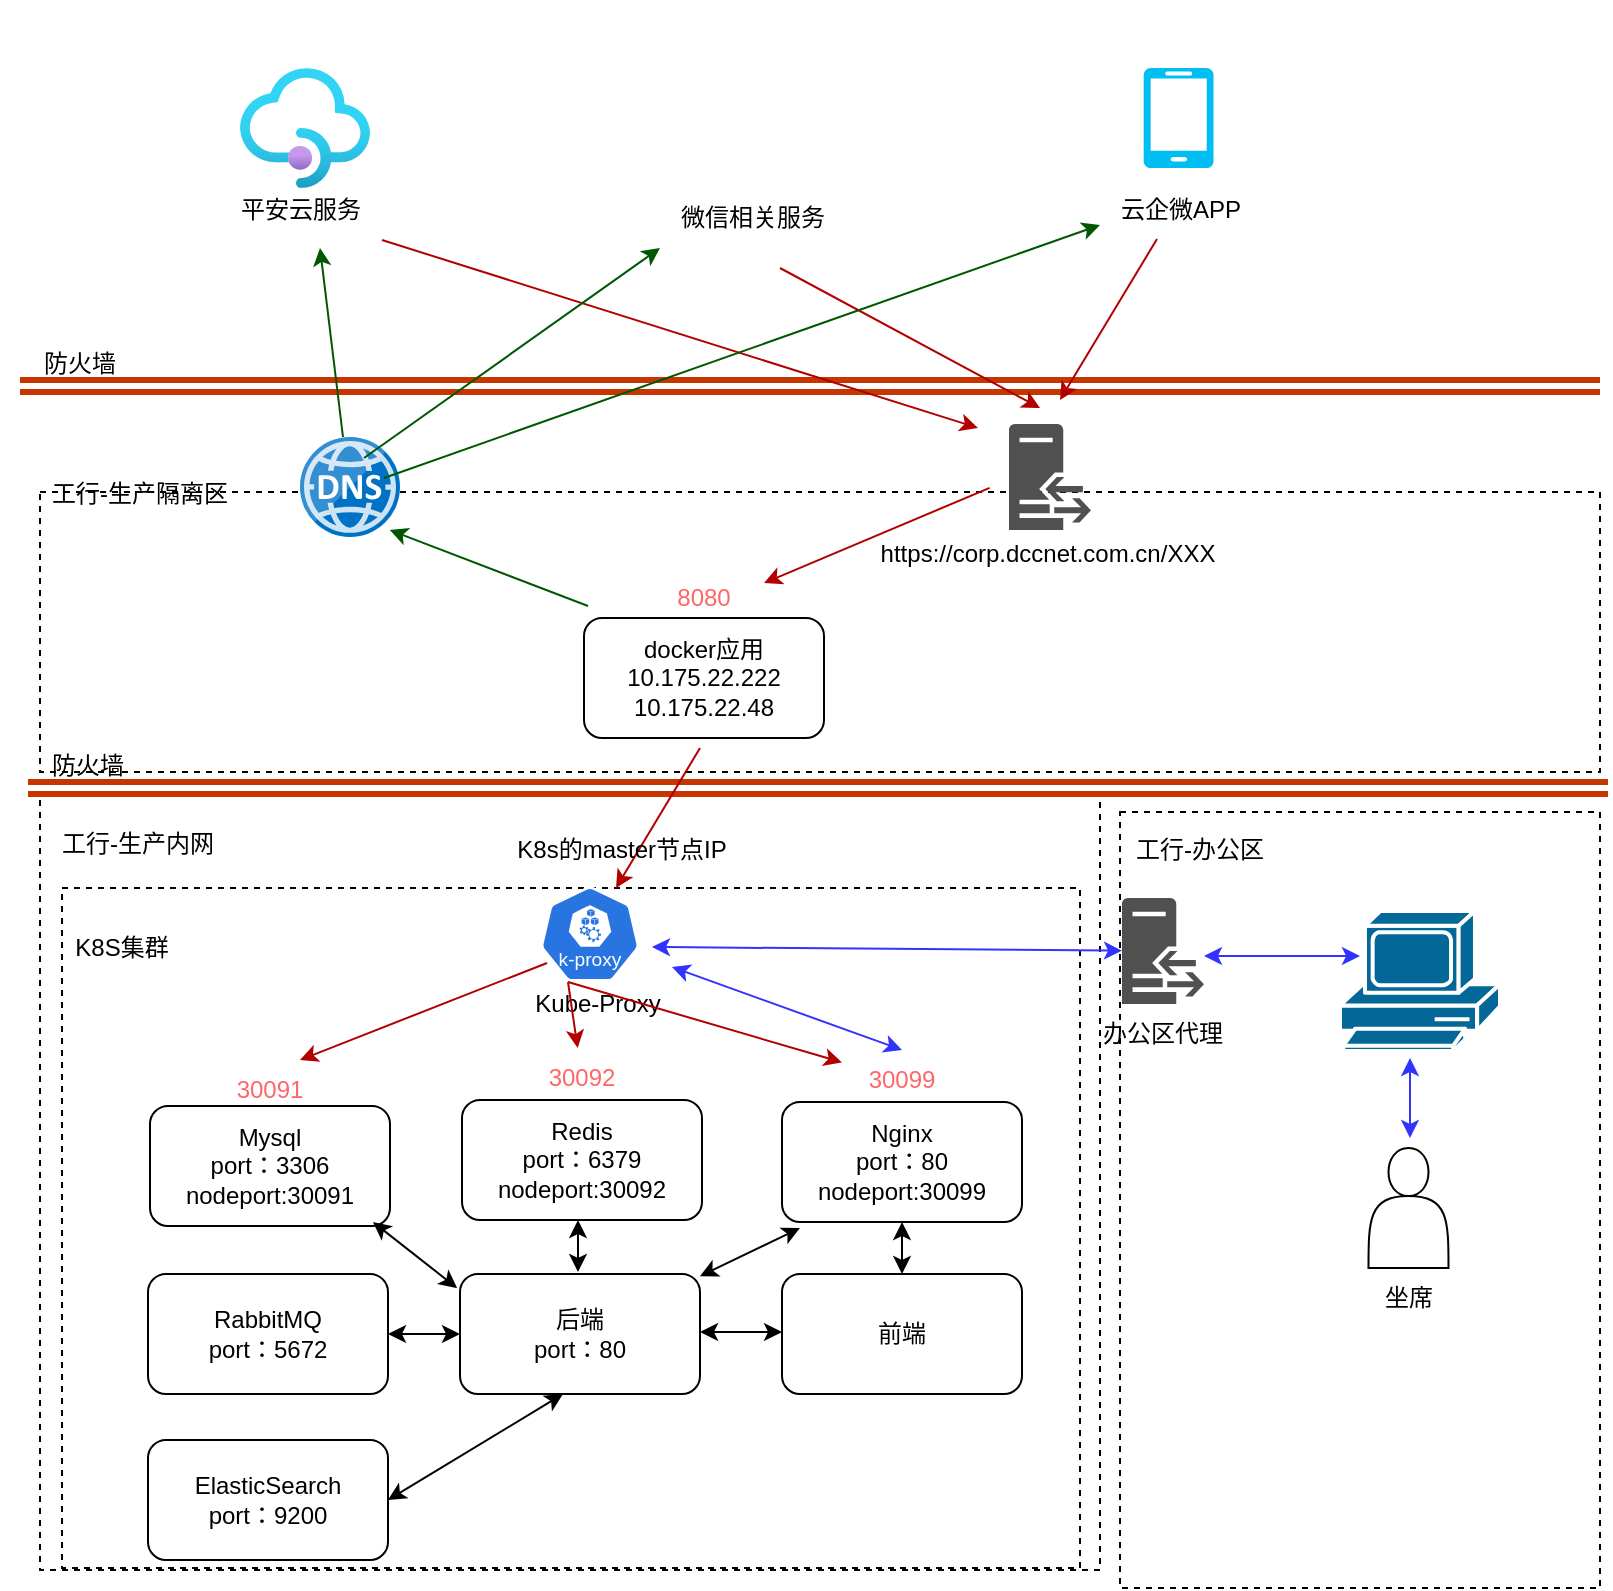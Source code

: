 <mxfile version="24.2.2" type="github">
  <diagram name="第 1 页" id="H5Td6hfvK_dSOBT4_KqR">
    <mxGraphModel dx="1026" dy="601" grid="1" gridSize="10" guides="1" tooltips="1" connect="1" arrows="1" fold="1" page="1" pageScale="1" pageWidth="827" pageHeight="1169" math="0" shadow="0">
      <root>
        <mxCell id="0" />
        <mxCell id="1" parent="0" />
        <mxCell id="0VPpqt3ser_8MPo7c0mN-9" value="" style="rounded=0;whiteSpace=wrap;html=1;fillColor=none;dashed=1;" vertex="1" parent="1">
          <mxGeometry x="41" y="810" width="509" height="340" as="geometry" />
        </mxCell>
        <mxCell id="0VPpqt3ser_8MPo7c0mN-4" value="" style="rounded=0;whiteSpace=wrap;html=1;fillColor=none;dashed=1;" vertex="1" parent="1">
          <mxGeometry x="30" y="612" width="780" height="140" as="geometry" />
        </mxCell>
        <mxCell id="0VPpqt3ser_8MPo7c0mN-2" value="" style="rounded=0;whiteSpace=wrap;html=1;fillColor=none;dashed=1;" vertex="1" parent="1">
          <mxGeometry x="30" y="763" width="530" height="388" as="geometry" />
        </mxCell>
        <mxCell id="0VPpqt3ser_8MPo7c0mN-3" value="工行-生产内网" style="text;html=1;align=center;verticalAlign=middle;whiteSpace=wrap;rounded=0;" vertex="1" parent="1">
          <mxGeometry x="29" y="773" width="100" height="30" as="geometry" />
        </mxCell>
        <mxCell id="0VPpqt3ser_8MPo7c0mN-5" value="工行-生产隔离区" style="text;html=1;align=center;verticalAlign=middle;whiteSpace=wrap;rounded=0;" vertex="1" parent="1">
          <mxGeometry x="30" y="598" width="100" height="30" as="geometry" />
        </mxCell>
        <mxCell id="0VPpqt3ser_8MPo7c0mN-6" value="" style="rounded=0;whiteSpace=wrap;html=1;fillColor=none;dashed=1;" vertex="1" parent="1">
          <mxGeometry x="570" y="772" width="240" height="388" as="geometry" />
        </mxCell>
        <mxCell id="0VPpqt3ser_8MPo7c0mN-7" value="工行-办公区" style="text;html=1;align=center;verticalAlign=middle;whiteSpace=wrap;rounded=0;" vertex="1" parent="1">
          <mxGeometry x="570" y="776" width="80" height="30" as="geometry" />
        </mxCell>
        <mxCell id="0VPpqt3ser_8MPo7c0mN-10" value="K8S集群" style="text;html=1;align=center;verticalAlign=middle;whiteSpace=wrap;rounded=0;" vertex="1" parent="1">
          <mxGeometry x="41" y="825" width="60" height="30" as="geometry" />
        </mxCell>
        <mxCell id="0VPpqt3ser_8MPo7c0mN-12" value="&lt;div&gt;&lt;span style=&quot;background-color: initial;&quot;&gt;RabbitMQ&lt;/span&gt;&lt;/div&gt;&lt;div&gt;&lt;span style=&quot;background-color: initial;&quot;&gt;port：5672&lt;/span&gt;&lt;/div&gt;" style="rounded=1;whiteSpace=wrap;html=1;" vertex="1" parent="1">
          <mxGeometry x="84" y="1003" width="120" height="60" as="geometry" />
        </mxCell>
        <mxCell id="0VPpqt3ser_8MPo7c0mN-13" value="&lt;div&gt;ElasticSearch&lt;/div&gt;&lt;div&gt;&lt;span style=&quot;background-color: initial;&quot;&gt;port：9200&lt;/span&gt;&lt;/div&gt;" style="rounded=1;whiteSpace=wrap;html=1;" vertex="1" parent="1">
          <mxGeometry x="84" y="1086" width="120" height="60" as="geometry" />
        </mxCell>
        <mxCell id="0VPpqt3ser_8MPo7c0mN-15" value="&lt;div&gt;后端&lt;/div&gt;&lt;div&gt;port：80&lt;/div&gt;" style="rounded=1;whiteSpace=wrap;html=1;" vertex="1" parent="1">
          <mxGeometry x="240" y="1003" width="120" height="60" as="geometry" />
        </mxCell>
        <mxCell id="0VPpqt3ser_8MPo7c0mN-24" value="" style="shape=mxgraph.cisco.computers_and_peripherals.pc;html=1;pointerEvents=1;dashed=0;fillColor=#036897;strokeColor=#ffffff;strokeWidth=2;verticalLabelPosition=bottom;verticalAlign=top;align=center;outlineConnect=0;" vertex="1" parent="1">
          <mxGeometry x="680" y="821.5" width="80" height="70" as="geometry" />
        </mxCell>
        <mxCell id="0VPpqt3ser_8MPo7c0mN-65" value="" style="group" vertex="1" connectable="0" parent="1">
          <mxGeometry x="120" y="401" width="81" height="85" as="geometry" />
        </mxCell>
        <mxCell id="0VPpqt3ser_8MPo7c0mN-52" value="" style="image;aspect=fixed;html=1;points=[];align=center;fontSize=12;image=img/lib/azure2/app_services/API_Management_Services.svg;" vertex="1" parent="0VPpqt3ser_8MPo7c0mN-65">
          <mxGeometry x="10" y="-1" width="65" height="60" as="geometry" />
        </mxCell>
        <mxCell id="0VPpqt3ser_8MPo7c0mN-57" value="平安云服务" style="text;html=1;align=center;verticalAlign=middle;whiteSpace=wrap;rounded=0;" vertex="1" parent="0VPpqt3ser_8MPo7c0mN-65">
          <mxGeometry y="55" width="81" height="30" as="geometry" />
        </mxCell>
        <mxCell id="0VPpqt3ser_8MPo7c0mN-66" value="" style="group" vertex="1" connectable="0" parent="1">
          <mxGeometry x="331" y="366" width="109" height="124" as="geometry" />
        </mxCell>
        <mxCell id="0VPpqt3ser_8MPo7c0mN-58" value="" style="shape=image;html=1;verticalAlign=top;verticalLabelPosition=bottom;labelBackgroundColor=#ffffff;imageAspect=0;aspect=fixed;image=https://cdn4.iconfinder.com/data/icons/social-media-2346/512/we_chat-01-128.png" vertex="1" parent="0VPpqt3ser_8MPo7c0mN-66">
          <mxGeometry width="109" height="109" as="geometry" />
        </mxCell>
        <mxCell id="0VPpqt3ser_8MPo7c0mN-60" value="微信相关服务" style="text;html=1;align=center;verticalAlign=middle;whiteSpace=wrap;rounded=0;" vertex="1" parent="0VPpqt3ser_8MPo7c0mN-66">
          <mxGeometry x="15" y="94" width="81" height="30" as="geometry" />
        </mxCell>
        <mxCell id="0VPpqt3ser_8MPo7c0mN-67" value="" style="group" vertex="1" connectable="0" parent="1">
          <mxGeometry x="560" y="401" width="81" height="85" as="geometry" />
        </mxCell>
        <mxCell id="0VPpqt3ser_8MPo7c0mN-55" value="" style="verticalLabelPosition=bottom;html=1;verticalAlign=top;align=center;strokeColor=none;fillColor=#00BEF2;shape=mxgraph.azure.mobile;pointerEvents=1;" vertex="1" parent="0VPpqt3ser_8MPo7c0mN-67">
          <mxGeometry x="21.75" y="-1" width="35" height="50" as="geometry" />
        </mxCell>
        <mxCell id="0VPpqt3ser_8MPo7c0mN-61" value="云企微APP" style="text;html=1;align=center;verticalAlign=middle;whiteSpace=wrap;rounded=0;" vertex="1" parent="0VPpqt3ser_8MPo7c0mN-67">
          <mxGeometry y="55" width="81" height="30" as="geometry" />
        </mxCell>
        <mxCell id="0VPpqt3ser_8MPo7c0mN-70" value="" style="group" vertex="1" connectable="0" parent="1">
          <mxGeometry x="302" y="650" width="120" height="85" as="geometry" />
        </mxCell>
        <mxCell id="0VPpqt3ser_8MPo7c0mN-1" value="&lt;div&gt;docker应用&lt;/div&gt;10.175.22.222&lt;div&gt;10.175.22.48&lt;br&gt;&lt;/div&gt;" style="rounded=1;whiteSpace=wrap;html=1;" vertex="1" parent="0VPpqt3ser_8MPo7c0mN-70">
          <mxGeometry y="25" width="120" height="60" as="geometry" />
        </mxCell>
        <mxCell id="0VPpqt3ser_8MPo7c0mN-50" value="8080" style="text;html=1;align=center;verticalAlign=middle;whiteSpace=wrap;rounded=0;fontColor=#FF6666;" vertex="1" parent="0VPpqt3ser_8MPo7c0mN-70">
          <mxGeometry x="30" width="60" height="30" as="geometry" />
        </mxCell>
        <mxCell id="0VPpqt3ser_8MPo7c0mN-71" value="" style="group" vertex="1" connectable="0" parent="1">
          <mxGeometry x="680" y="940" width="70" height="90" as="geometry" />
        </mxCell>
        <mxCell id="0VPpqt3ser_8MPo7c0mN-23" value="" style="shape=actor;whiteSpace=wrap;html=1;" vertex="1" parent="0VPpqt3ser_8MPo7c0mN-71">
          <mxGeometry x="14.25" width="40" height="60" as="geometry" />
        </mxCell>
        <mxCell id="0VPpqt3ser_8MPo7c0mN-37" value="坐席" style="text;html=1;align=center;verticalAlign=middle;whiteSpace=wrap;rounded=0;" vertex="1" parent="0VPpqt3ser_8MPo7c0mN-71">
          <mxGeometry y="60" width="68.5" height="30" as="geometry" />
        </mxCell>
        <mxCell id="0VPpqt3ser_8MPo7c0mN-72" value="" style="group" vertex="1" connectable="0" parent="1">
          <mxGeometry x="85" y="896" width="120" height="83" as="geometry" />
        </mxCell>
        <mxCell id="0VPpqt3ser_8MPo7c0mN-11" value="&lt;div&gt;Mysql&lt;/div&gt;&lt;div&gt;port：3306&lt;/div&gt;&lt;div&gt;nodeport:30091&lt;/div&gt;" style="rounded=1;whiteSpace=wrap;html=1;" vertex="1" parent="0VPpqt3ser_8MPo7c0mN-72">
          <mxGeometry y="23" width="120" height="60" as="geometry" />
        </mxCell>
        <mxCell id="0VPpqt3ser_8MPo7c0mN-35" value="30091" style="text;html=1;align=center;verticalAlign=middle;whiteSpace=wrap;rounded=0;fontColor=#FF6666;" vertex="1" parent="0VPpqt3ser_8MPo7c0mN-72">
          <mxGeometry x="30" width="60" height="30" as="geometry" />
        </mxCell>
        <mxCell id="0VPpqt3ser_8MPo7c0mN-73" value="" style="group" vertex="1" connectable="0" parent="1">
          <mxGeometry x="241" y="890" width="120" height="86" as="geometry" />
        </mxCell>
        <mxCell id="0VPpqt3ser_8MPo7c0mN-8" value="&lt;div&gt;&lt;span style=&quot;background-color: initial;&quot;&gt;Redis&lt;/span&gt;&lt;/div&gt;&lt;div&gt;&lt;span style=&quot;background-color: initial;&quot;&gt;port：6379&lt;/span&gt;&lt;/div&gt;&lt;div&gt;nodeport:30092&lt;/div&gt;" style="rounded=1;whiteSpace=wrap;html=1;" vertex="1" parent="0VPpqt3ser_8MPo7c0mN-73">
          <mxGeometry y="26" width="120" height="60" as="geometry" />
        </mxCell>
        <mxCell id="0VPpqt3ser_8MPo7c0mN-36" value="30092" style="text;html=1;align=center;verticalAlign=middle;whiteSpace=wrap;rounded=0;fontColor=#FF6666;" vertex="1" parent="0VPpqt3ser_8MPo7c0mN-73">
          <mxGeometry x="30" width="60" height="30" as="geometry" />
        </mxCell>
        <mxCell id="0VPpqt3ser_8MPo7c0mN-75" value="" style="group" vertex="1" connectable="0" parent="1">
          <mxGeometry x="10" y="533" width="800" height="87.0" as="geometry" />
        </mxCell>
        <mxCell id="0VPpqt3ser_8MPo7c0mN-39" value="" style="shape=link;html=1;rounded=0;labelBackgroundColor=#FFB366;fontColor=#FFB366;labelBorderColor=#FFB366;strokeColor=#C73500;fillColor=#fa6800;strokeWidth=3;" edge="1" parent="0VPpqt3ser_8MPo7c0mN-75">
          <mxGeometry width="100" relative="1" as="geometry">
            <mxPoint x="10" y="26" as="sourcePoint" />
            <mxPoint x="800" y="26" as="targetPoint" />
          </mxGeometry>
        </mxCell>
        <mxCell id="0VPpqt3ser_8MPo7c0mN-42" value="防火墙" style="text;html=1;align=center;verticalAlign=middle;whiteSpace=wrap;rounded=0;" vertex="1" parent="0VPpqt3ser_8MPo7c0mN-75">
          <mxGeometry width="80" height="30" as="geometry" />
        </mxCell>
        <mxCell id="0VPpqt3ser_8MPo7c0mN-79" value="" style="group" vertex="1" connectable="0" parent="1">
          <mxGeometry x="557.25" y="815" width="68.5" height="83" as="geometry" />
        </mxCell>
        <mxCell id="0VPpqt3ser_8MPo7c0mN-30" value="办公区代理" style="text;html=1;align=center;verticalAlign=middle;whiteSpace=wrap;rounded=0;" vertex="1" parent="0VPpqt3ser_8MPo7c0mN-79">
          <mxGeometry y="53" width="68.5" height="30" as="geometry" />
        </mxCell>
        <mxCell id="0VPpqt3ser_8MPo7c0mN-32" value="" style="sketch=0;pointerEvents=1;shadow=0;dashed=0;html=1;strokeColor=none;fillColor=#505050;labelPosition=center;verticalLabelPosition=bottom;verticalAlign=top;outlineConnect=0;align=center;shape=mxgraph.office.servers.reverse_proxy;" vertex="1" parent="0VPpqt3ser_8MPo7c0mN-79">
          <mxGeometry x="13.75" width="41" height="53" as="geometry" />
        </mxCell>
        <mxCell id="0VPpqt3ser_8MPo7c0mN-80" value="" style="group" vertex="1" connectable="0" parent="1">
          <mxGeometry x="14" y="734" width="800" height="30" as="geometry" />
        </mxCell>
        <mxCell id="0VPpqt3ser_8MPo7c0mN-81" value="" style="shape=link;html=1;rounded=0;labelBackgroundColor=#FFB366;fontColor=#FFB366;labelBorderColor=#FFB366;strokeColor=#C73500;fillColor=#fa6800;strokeWidth=3;" edge="1" parent="0VPpqt3ser_8MPo7c0mN-80">
          <mxGeometry width="100" relative="1" as="geometry">
            <mxPoint x="10" y="26" as="sourcePoint" />
            <mxPoint x="800" y="26" as="targetPoint" />
          </mxGeometry>
        </mxCell>
        <mxCell id="0VPpqt3ser_8MPo7c0mN-82" value="防火墙" style="text;html=1;align=center;verticalAlign=middle;whiteSpace=wrap;rounded=0;" vertex="1" parent="0VPpqt3ser_8MPo7c0mN-80">
          <mxGeometry width="80" height="30" as="geometry" />
        </mxCell>
        <mxCell id="0VPpqt3ser_8MPo7c0mN-122" value="" style="edgeStyle=orthogonalEdgeStyle;rounded=0;orthogonalLoop=1;jettySize=auto;html=1;startArrow=classic;startFill=1;" edge="1" parent="1">
          <mxGeometry relative="1" as="geometry">
            <mxPoint x="401" y="1032" as="sourcePoint" />
            <mxPoint x="360" y="1032" as="targetPoint" />
          </mxGeometry>
        </mxCell>
        <mxCell id="0VPpqt3ser_8MPo7c0mN-16" value="前端" style="rounded=1;whiteSpace=wrap;html=1;" vertex="1" parent="1">
          <mxGeometry x="401" y="1003" width="120" height="60" as="geometry" />
        </mxCell>
        <mxCell id="0VPpqt3ser_8MPo7c0mN-89" value="" style="group" vertex="1" connectable="0" parent="1">
          <mxGeometry x="401" y="891" width="120" height="86" as="geometry" />
        </mxCell>
        <mxCell id="0VPpqt3ser_8MPo7c0mN-34" value="30099" style="text;html=1;align=center;verticalAlign=middle;whiteSpace=wrap;rounded=0;fontColor=#FF6666;" vertex="1" parent="0VPpqt3ser_8MPo7c0mN-89">
          <mxGeometry x="30" width="60" height="30" as="geometry" />
        </mxCell>
        <mxCell id="0VPpqt3ser_8MPo7c0mN-14" value="&lt;div&gt;Nginx&lt;/div&gt;&lt;div&gt;port：80&lt;/div&gt;&lt;div&gt;nodeport:30099&lt;/div&gt;" style="rounded=1;whiteSpace=wrap;html=1;" vertex="1" parent="0VPpqt3ser_8MPo7c0mN-89">
          <mxGeometry y="26" width="120" height="60" as="geometry" />
        </mxCell>
        <mxCell id="0VPpqt3ser_8MPo7c0mN-91" value="" style="group" vertex="1" connectable="0" parent="1">
          <mxGeometry x="259" y="809" width="100" height="74" as="geometry" />
        </mxCell>
        <mxCell id="0VPpqt3ser_8MPo7c0mN-87" value="Kube-Proxy" style="text;html=1;align=center;verticalAlign=middle;whiteSpace=wrap;rounded=0;" vertex="1" parent="0VPpqt3ser_8MPo7c0mN-91">
          <mxGeometry y="44" width="100" height="30" as="geometry" />
        </mxCell>
        <mxCell id="0VPpqt3ser_8MPo7c0mN-90" value="" style="aspect=fixed;sketch=0;html=1;dashed=0;whitespace=wrap;fillColor=#2875E2;strokeColor=#ffffff;points=[[0.005,0.63,0],[0.1,0.2,0],[0.9,0.2,0],[0.5,0,0],[0.995,0.63,0],[0.72,0.99,0],[0.5,1,0],[0.28,0.99,0]];shape=mxgraph.kubernetes.icon2;kubernetesLabel=1;prIcon=k_proxy" vertex="1" parent="0VPpqt3ser_8MPo7c0mN-91">
          <mxGeometry x="21" width="50" height="48" as="geometry" />
        </mxCell>
        <mxCell id="0VPpqt3ser_8MPo7c0mN-95" value="" style="image;sketch=0;aspect=fixed;html=1;points=[];align=center;fontSize=12;image=img/lib/mscae/DNS.svg;" vertex="1" parent="1">
          <mxGeometry x="160" y="584.5" width="50" height="50" as="geometry" />
        </mxCell>
        <mxCell id="0VPpqt3ser_8MPo7c0mN-98" value="" style="endArrow=classic;startArrow=classic;html=1;rounded=0;strokeColor=#3333FF;" edge="1" parent="1">
          <mxGeometry width="50" height="50" relative="1" as="geometry">
            <mxPoint x="715" y="935" as="sourcePoint" />
            <mxPoint x="715" y="895" as="targetPoint" />
            <Array as="points">
              <mxPoint x="715" y="915" />
            </Array>
          </mxGeometry>
        </mxCell>
        <mxCell id="0VPpqt3ser_8MPo7c0mN-99" value="" style="endArrow=classic;startArrow=classic;html=1;rounded=0;strokeColor=#3333FF;endSize=6;startSize=6;jumpSize=6;" edge="1" parent="1">
          <mxGeometry width="50" height="50" relative="1" as="geometry">
            <mxPoint x="612" y="844" as="sourcePoint" />
            <mxPoint x="690" y="844" as="targetPoint" />
            <Array as="points">
              <mxPoint x="612" y="844" />
            </Array>
          </mxGeometry>
        </mxCell>
        <mxCell id="0VPpqt3ser_8MPo7c0mN-101" value="" style="endArrow=classic;startArrow=classic;html=1;rounded=0;strokeColor=#3333FF;endSize=6;startSize=6;jumpSize=6;spacing=2;" edge="1" parent="1" target="0VPpqt3ser_8MPo7c0mN-32">
          <mxGeometry width="50" height="50" relative="1" as="geometry">
            <mxPoint x="336" y="839.5" as="sourcePoint" />
            <mxPoint x="414" y="839.5" as="targetPoint" />
            <Array as="points">
              <mxPoint x="336" y="839.5" />
            </Array>
          </mxGeometry>
        </mxCell>
        <mxCell id="0VPpqt3ser_8MPo7c0mN-103" value="" style="endArrow=classic;startArrow=classic;html=1;rounded=0;strokeColor=#3333FF;endSize=6;startSize=6;jumpSize=6;spacing=2;entryX=0.5;entryY=0;entryDx=0;entryDy=0;" edge="1" parent="1" target="0VPpqt3ser_8MPo7c0mN-34">
          <mxGeometry width="50" height="50" relative="1" as="geometry">
            <mxPoint x="346" y="849.5" as="sourcePoint" />
            <mxPoint x="581" y="851" as="targetPoint" />
            <Array as="points">
              <mxPoint x="346" y="849.5" />
            </Array>
          </mxGeometry>
        </mxCell>
        <mxCell id="0VPpqt3ser_8MPo7c0mN-105" value="" style="endArrow=none;startArrow=classic;html=1;rounded=0;entryX=0.352;entryY=0.983;entryDx=0;entryDy=0;entryPerimeter=0;fillColor=#e51400;strokeColor=#B20000;endFill=0;" edge="1" parent="1" target="0VPpqt3ser_8MPo7c0mN-61">
          <mxGeometry width="50" height="50" relative="1" as="geometry">
            <mxPoint x="540" y="566" as="sourcePoint" />
            <mxPoint x="490" y="616" as="targetPoint" />
          </mxGeometry>
        </mxCell>
        <mxCell id="0VPpqt3ser_8MPo7c0mN-106" value="" style="group" vertex="1" connectable="0" parent="1">
          <mxGeometry x="454" y="578" width="160" height="80" as="geometry" />
        </mxCell>
        <mxCell id="0VPpqt3ser_8MPo7c0mN-45" value="" style="sketch=0;pointerEvents=1;shadow=0;dashed=0;html=1;strokeColor=none;fillColor=#505050;labelPosition=center;verticalLabelPosition=bottom;verticalAlign=top;outlineConnect=0;align=center;shape=mxgraph.office.servers.reverse_proxy;" vertex="1" parent="0VPpqt3ser_8MPo7c0mN-106">
          <mxGeometry x="60.5" width="41" height="53" as="geometry" />
        </mxCell>
        <mxCell id="0VPpqt3ser_8MPo7c0mN-47" value="https://corp.dccnet.com.cn/XXX" style="text;html=1;align=center;verticalAlign=middle;whiteSpace=wrap;rounded=0;" vertex="1" parent="0VPpqt3ser_8MPo7c0mN-106">
          <mxGeometry y="50" width="160" height="30" as="geometry" />
        </mxCell>
        <mxCell id="0VPpqt3ser_8MPo7c0mN-107" value="" style="endArrow=classic;startArrow=none;html=1;rounded=0;fillColor=#e51400;strokeColor=#B20000;exitX=0.619;exitY=-0.029;exitDx=0;exitDy=0;exitPerimeter=0;entryX=1;entryY=0.25;entryDx=0;entryDy=0;startFill=0;" edge="1" parent="1" target="0VPpqt3ser_8MPo7c0mN-50">
          <mxGeometry width="50" height="50" relative="1" as="geometry">
            <mxPoint x="504.82" y="609.94" as="sourcePoint" />
            <mxPoint x="384" y="655.65" as="targetPoint" />
          </mxGeometry>
        </mxCell>
        <mxCell id="0VPpqt3ser_8MPo7c0mN-110" value="" style="endArrow=none;startArrow=classic;html=1;rounded=0;fillColor=#e51400;strokeColor=#B20000;endFill=0;" edge="1" parent="1">
          <mxGeometry width="50" height="50" relative="1" as="geometry">
            <mxPoint x="530" y="570" as="sourcePoint" />
            <mxPoint x="400" y="500" as="targetPoint" />
          </mxGeometry>
        </mxCell>
        <mxCell id="0VPpqt3ser_8MPo7c0mN-111" value="" style="endArrow=none;startArrow=classic;html=1;rounded=0;fillColor=#e51400;strokeColor=#B20000;entryX=1;entryY=1;entryDx=0;entryDy=0;endFill=0;" edge="1" parent="1" target="0VPpqt3ser_8MPo7c0mN-57">
          <mxGeometry width="50" height="50" relative="1" as="geometry">
            <mxPoint x="499" y="580" as="sourcePoint" />
            <mxPoint x="369" y="510" as="targetPoint" />
          </mxGeometry>
        </mxCell>
        <mxCell id="0VPpqt3ser_8MPo7c0mN-112" value="" style="endArrow=none;startArrow=classic;html=1;rounded=0;fillColor=#e51400;strokeColor=#B20000;endFill=0;" edge="1" parent="1">
          <mxGeometry width="50" height="50" relative="1" as="geometry">
            <mxPoint x="318" y="810" as="sourcePoint" />
            <mxPoint x="360" y="740" as="targetPoint" />
          </mxGeometry>
        </mxCell>
        <mxCell id="0VPpqt3ser_8MPo7c0mN-114" value="" style="endArrow=none;startArrow=classic;html=1;rounded=0;fillColor=#e51400;strokeColor=#B20000;endFill=0;exitX=0.75;exitY=0;exitDx=0;exitDy=0;entryX=0.07;entryY=0.802;entryDx=0;entryDy=0;entryPerimeter=0;" edge="1" parent="1" source="0VPpqt3ser_8MPo7c0mN-35" target="0VPpqt3ser_8MPo7c0mN-90">
          <mxGeometry width="50" height="50" relative="1" as="geometry">
            <mxPoint x="274" y="820" as="sourcePoint" />
            <mxPoint x="316" y="750" as="targetPoint" />
          </mxGeometry>
        </mxCell>
        <mxCell id="0VPpqt3ser_8MPo7c0mN-115" value="" style="endArrow=none;startArrow=classic;html=1;rounded=0;fillColor=#e51400;strokeColor=#B20000;endFill=0;entryX=0.07;entryY=0.802;entryDx=0;entryDy=0;entryPerimeter=0;" edge="1" parent="1" source="0VPpqt3ser_8MPo7c0mN-36">
          <mxGeometry width="50" height="50" relative="1" as="geometry">
            <mxPoint x="170" y="906" as="sourcePoint" />
            <mxPoint x="294" y="857" as="targetPoint" />
          </mxGeometry>
        </mxCell>
        <mxCell id="0VPpqt3ser_8MPo7c0mN-116" value="" style="endArrow=none;startArrow=classic;html=1;rounded=0;fillColor=#e51400;strokeColor=#B20000;endFill=0;entryX=0.07;entryY=0.802;entryDx=0;entryDy=0;entryPerimeter=0;" edge="1" parent="1" source="0VPpqt3ser_8MPo7c0mN-34">
          <mxGeometry width="50" height="50" relative="1" as="geometry">
            <mxPoint x="410" y="920" as="sourcePoint" />
            <mxPoint x="294" y="857" as="targetPoint" />
          </mxGeometry>
        </mxCell>
        <mxCell id="0VPpqt3ser_8MPo7c0mN-117" value="" style="endArrow=none;startArrow=classic;html=1;rounded=0;fillColor=#008a00;strokeColor=#005700;endFill=0;exitX=0.205;exitY=0.2;exitDx=0;exitDy=0;exitPerimeter=0;" edge="1" parent="1">
          <mxGeometry width="50" height="50" relative="1" as="geometry">
            <mxPoint x="204.9" y="631" as="sourcePoint" />
            <mxPoint x="304" y="669" as="targetPoint" />
          </mxGeometry>
        </mxCell>
        <mxCell id="0VPpqt3ser_8MPo7c0mN-118" value="" style="endArrow=none;startArrow=classic;html=1;rounded=0;fillColor=#008a00;strokeColor=#005700;endFill=0;entryX=0.43;entryY=0;entryDx=0;entryDy=0;entryPerimeter=0;" edge="1" parent="1" target="0VPpqt3ser_8MPo7c0mN-95">
          <mxGeometry width="50" height="50" relative="1" as="geometry">
            <mxPoint x="170" y="490" as="sourcePoint" />
            <mxPoint x="314" y="610" as="targetPoint" />
          </mxGeometry>
        </mxCell>
        <mxCell id="0VPpqt3ser_8MPo7c0mN-119" value="" style="endArrow=none;startArrow=classic;html=1;rounded=0;fillColor=#008a00;strokeColor=#005700;endFill=0;entryX=0.43;entryY=0;entryDx=0;entryDy=0;entryPerimeter=0;" edge="1" parent="1">
          <mxGeometry width="50" height="50" relative="1" as="geometry">
            <mxPoint x="340" y="490" as="sourcePoint" />
            <mxPoint x="192" y="595" as="targetPoint" />
          </mxGeometry>
        </mxCell>
        <mxCell id="0VPpqt3ser_8MPo7c0mN-120" value="" style="endArrow=none;startArrow=classic;html=1;rounded=0;fillColor=#008a00;strokeColor=#005700;endFill=0;entryX=0.43;entryY=0;entryDx=0;entryDy=0;entryPerimeter=0;exitX=0;exitY=0.75;exitDx=0;exitDy=0;" edge="1" parent="1" source="0VPpqt3ser_8MPo7c0mN-61">
          <mxGeometry width="50" height="50" relative="1" as="geometry">
            <mxPoint x="350" y="500" as="sourcePoint" />
            <mxPoint x="202" y="605" as="targetPoint" />
          </mxGeometry>
        </mxCell>
        <mxCell id="0VPpqt3ser_8MPo7c0mN-121" value="" style="edgeStyle=orthogonalEdgeStyle;rounded=0;orthogonalLoop=1;jettySize=auto;html=1;startArrow=classic;startFill=1;" edge="1" parent="1" source="0VPpqt3ser_8MPo7c0mN-14" target="0VPpqt3ser_8MPo7c0mN-16">
          <mxGeometry relative="1" as="geometry" />
        </mxCell>
        <mxCell id="0VPpqt3ser_8MPo7c0mN-127" value="" style="edgeStyle=orthogonalEdgeStyle;rounded=0;orthogonalLoop=1;jettySize=auto;html=1;startArrow=classic;startFill=1;" edge="1" parent="1">
          <mxGeometry relative="1" as="geometry">
            <mxPoint x="299" y="976" as="sourcePoint" />
            <mxPoint x="299" y="1002" as="targetPoint" />
          </mxGeometry>
        </mxCell>
        <mxCell id="0VPpqt3ser_8MPo7c0mN-131" value="" style="endArrow=classic;startArrow=classic;html=1;rounded=0;entryX=0.929;entryY=0.967;entryDx=0;entryDy=0;entryPerimeter=0;exitX=-0.012;exitY=0.117;exitDx=0;exitDy=0;exitPerimeter=0;" edge="1" parent="1" source="0VPpqt3ser_8MPo7c0mN-15" target="0VPpqt3ser_8MPo7c0mN-11">
          <mxGeometry width="50" height="50" relative="1" as="geometry">
            <mxPoint x="440" y="1050" as="sourcePoint" />
            <mxPoint x="490" y="1000" as="targetPoint" />
          </mxGeometry>
        </mxCell>
        <mxCell id="0VPpqt3ser_8MPo7c0mN-132" value="" style="endArrow=classic;startArrow=classic;html=1;rounded=0;" edge="1" parent="1" source="0VPpqt3ser_8MPo7c0mN-15">
          <mxGeometry width="50" height="50" relative="1" as="geometry">
            <mxPoint x="440" y="1050" as="sourcePoint" />
            <mxPoint x="410" y="980" as="targetPoint" />
          </mxGeometry>
        </mxCell>
        <mxCell id="0VPpqt3ser_8MPo7c0mN-133" value="" style="endArrow=classic;startArrow=classic;html=1;rounded=0;exitX=1;exitY=0.5;exitDx=0;exitDy=0;entryX=0;entryY=0.5;entryDx=0;entryDy=0;" edge="1" parent="1" source="0VPpqt3ser_8MPo7c0mN-12" target="0VPpqt3ser_8MPo7c0mN-15">
          <mxGeometry width="50" height="50" relative="1" as="geometry">
            <mxPoint x="440" y="1050" as="sourcePoint" />
            <mxPoint x="490" y="1000" as="targetPoint" />
          </mxGeometry>
        </mxCell>
        <mxCell id="0VPpqt3ser_8MPo7c0mN-134" value="" style="endArrow=classic;startArrow=classic;html=1;rounded=0;entryX=0.429;entryY=1;entryDx=0;entryDy=0;entryPerimeter=0;exitX=1;exitY=0.5;exitDx=0;exitDy=0;" edge="1" parent="1" source="0VPpqt3ser_8MPo7c0mN-13" target="0VPpqt3ser_8MPo7c0mN-15">
          <mxGeometry width="50" height="50" relative="1" as="geometry">
            <mxPoint x="440" y="1050" as="sourcePoint" />
            <mxPoint x="490" y="1000" as="targetPoint" />
          </mxGeometry>
        </mxCell>
        <mxCell id="0VPpqt3ser_8MPo7c0mN-135" value="K8s的master节点IP" style="text;html=1;align=center;verticalAlign=middle;whiteSpace=wrap;rounded=0;" vertex="1" parent="1">
          <mxGeometry x="261" y="766" width="120" height="50" as="geometry" />
        </mxCell>
      </root>
    </mxGraphModel>
  </diagram>
</mxfile>
